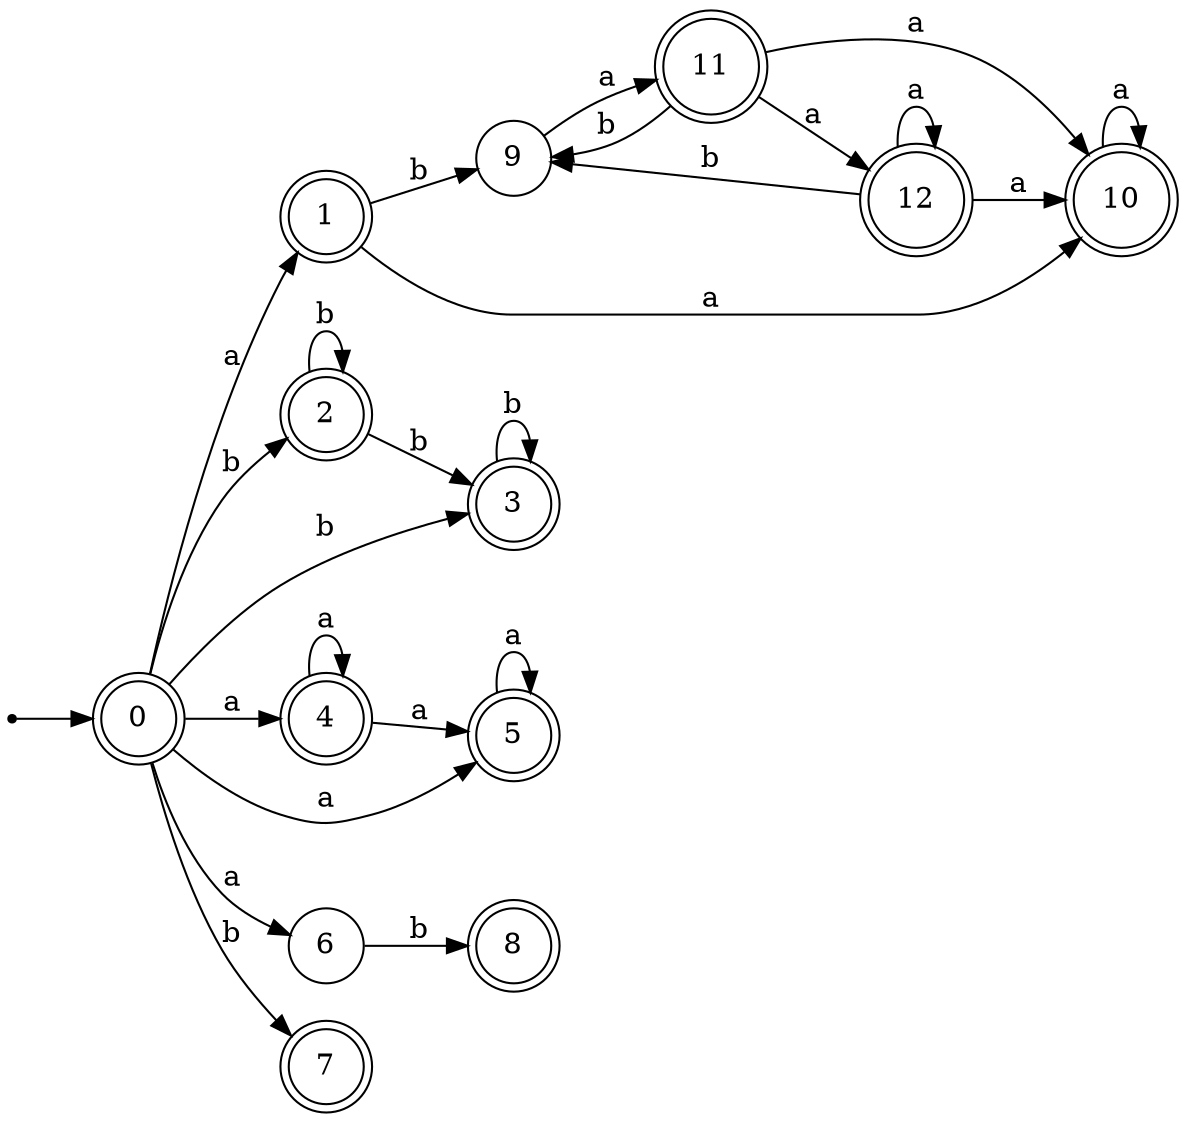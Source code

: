 digraph finite_state_machine {
rankdir=LR;
size="20,20";
node [shape = point]; "dummy0"
node [shape = doublecircle]; "0";"dummy0" -> "0";
node [shape = doublecircle]; "1";node [shape = doublecircle]; "2";node [shape = doublecircle]; "3";node [shape = doublecircle]; "4";node [shape = doublecircle]; "5";node [shape = circle]; "6";
node [shape = doublecircle]; "7";node [shape = doublecircle]; "8";node [shape = circle]; "9";
node [shape = doublecircle]; "10";node [shape = doublecircle]; "11";node [shape = doublecircle]; "12";"0" -> "1" [label = "a"];
 "0" -> "4" [label = "a"];
 "0" -> "5" [label = "a"];
 "0" -> "6" [label = "a"];
 "0" -> "2" [label = "b"];
 "0" -> "3" [label = "b"];
 "0" -> "7" [label = "b"];
 "6" -> "8" [label = "b"];
 "5" -> "5" [label = "a"];
 "4" -> "4" [label = "a"];
 "4" -> "5" [label = "a"];
 "3" -> "3" [label = "b"];
 "2" -> "2" [label = "b"];
 "2" -> "3" [label = "b"];
 "1" -> "9" [label = "b"];
 "1" -> "10" [label = "a"];
 "10" -> "10" [label = "a"];
 "9" -> "11" [label = "a"];
 "11" -> "9" [label = "b"];
 "11" -> "10" [label = "a"];
 "11" -> "12" [label = "a"];
 "12" -> "10" [label = "a"];
 "12" -> "12" [label = "a"];
 "12" -> "9" [label = "b"];
 }
